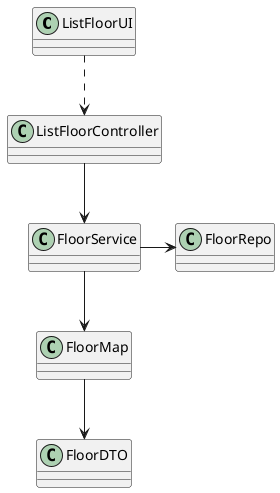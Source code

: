 @startuml

skinparam linetype ortho

class ListFloorUI
class ListFloorController
class FloorService
class FloorRepo
class FloorMap
class FloorDTO

ListFloorUI .-d> ListFloorController
ListFloorController -d->FloorService
FloorService -r> FloorRepo
FloorService -d-> FloorMap
FloorMap -d-> FloorDTO

@enduml
